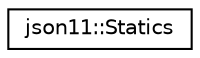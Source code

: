digraph "Graphical Class Hierarchy"
{
  edge [fontname="Helvetica",fontsize="10",labelfontname="Helvetica",labelfontsize="10"];
  node [fontname="Helvetica",fontsize="10",shape=record];
  rankdir="LR";
  Node1 [label="json11::Statics",height=0.2,width=0.4,color="black", fillcolor="white", style="filled",URL="$structjson11_1_1_statics.html"];
}
